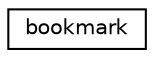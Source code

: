digraph "Graphical Class Hierarchy"
{
  edge [fontname="Helvetica",fontsize="10",labelfontname="Helvetica",labelfontsize="10"];
  node [fontname="Helvetica",fontsize="10",shape=record];
  rankdir="LR";
  Node1 [label="bookmark",height=0.2,width=0.4,color="black", fillcolor="white", style="filled",URL="$structbookmark.html"];
}
